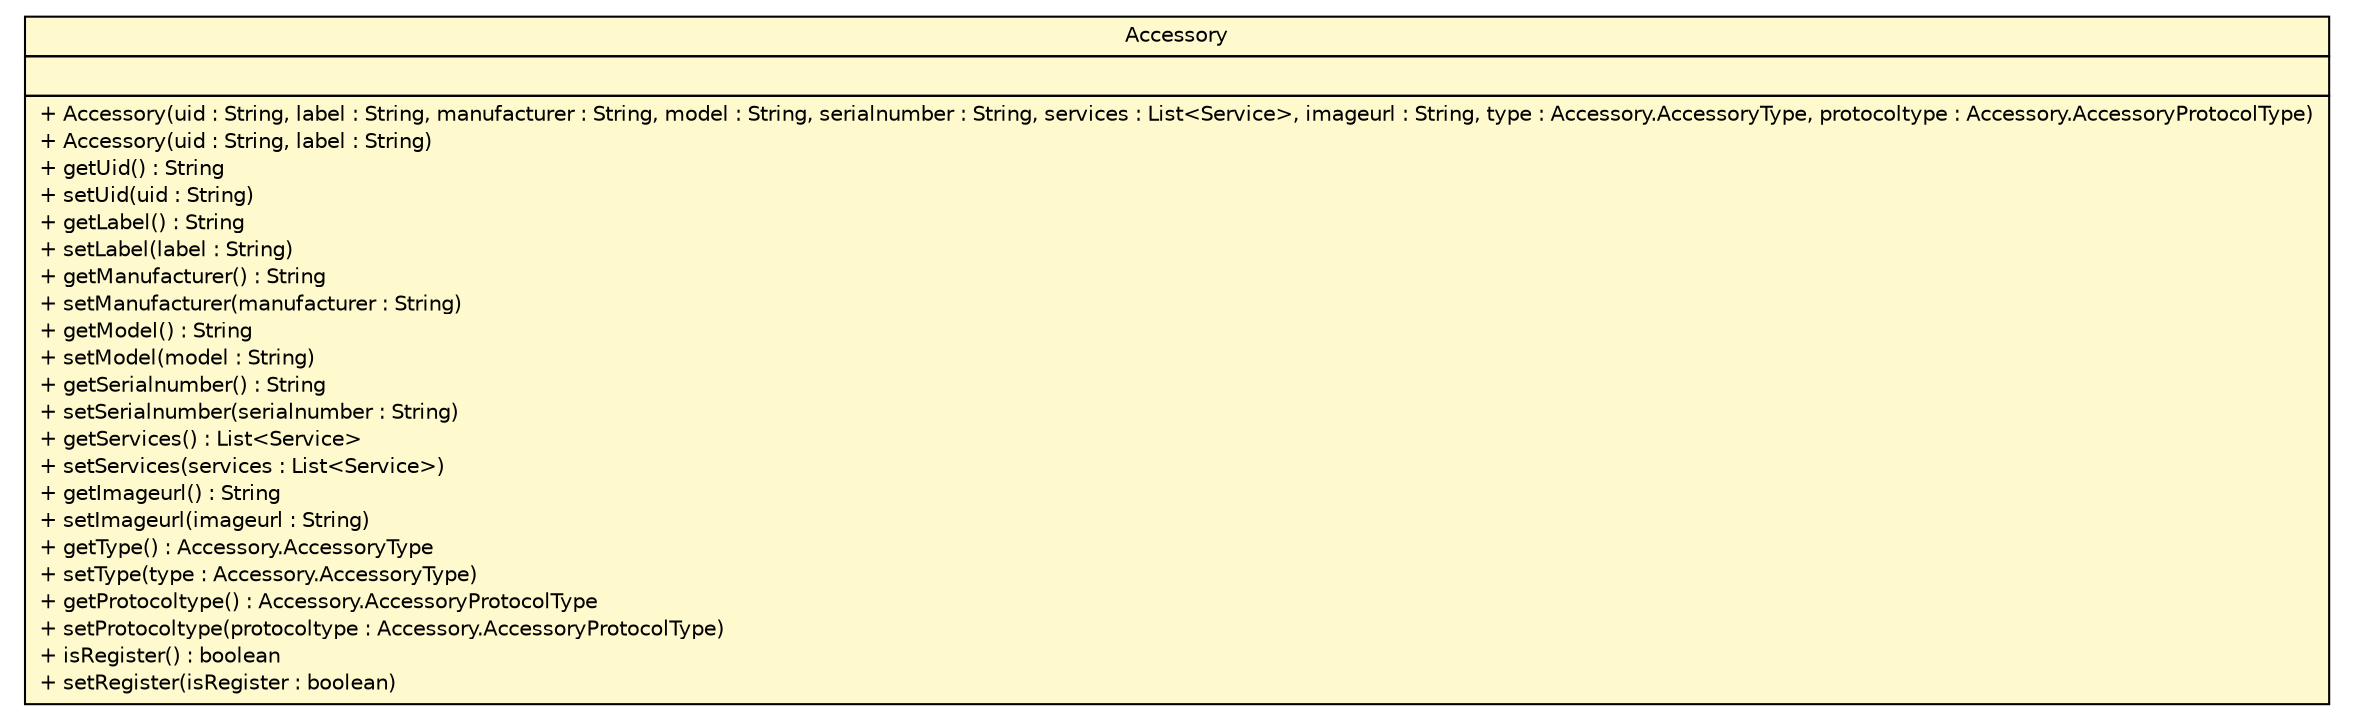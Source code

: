 #!/usr/local/bin/dot
#
# Class diagram 
# Generated by UMLGraph version 5.1 (http://www.umlgraph.org/)
#

digraph G {
	edge [fontname="Helvetica",fontsize=10,labelfontname="Helvetica",labelfontsize=10];
	node [fontname="Helvetica",fontsize=10,shape=plaintext];
	nodesep=0.25;
	ranksep=0.5;
	// com.clapi.data.Accessory
	c158 [label=<<table title="com.clapi.data.Accessory" border="0" cellborder="1" cellspacing="0" cellpadding="2" port="p" bgcolor="lemonChiffon" href="./Accessory.html">
		<tr><td><table border="0" cellspacing="0" cellpadding="1">
<tr><td align="center" balign="center"> Accessory </td></tr>
		</table></td></tr>
		<tr><td><table border="0" cellspacing="0" cellpadding="1">
<tr><td align="left" balign="left">  </td></tr>
		</table></td></tr>
		<tr><td><table border="0" cellspacing="0" cellpadding="1">
<tr><td align="left" balign="left"> + Accessory(uid : String, label : String, manufacturer : String, model : String, serialnumber : String, services : List&lt;Service&gt;, imageurl : String, type : Accessory.AccessoryType, protocoltype : Accessory.AccessoryProtocolType) </td></tr>
<tr><td align="left" balign="left"> + Accessory(uid : String, label : String) </td></tr>
<tr><td align="left" balign="left"> + getUid() : String </td></tr>
<tr><td align="left" balign="left"> + setUid(uid : String) </td></tr>
<tr><td align="left" balign="left"> + getLabel() : String </td></tr>
<tr><td align="left" balign="left"> + setLabel(label : String) </td></tr>
<tr><td align="left" balign="left"> + getManufacturer() : String </td></tr>
<tr><td align="left" balign="left"> + setManufacturer(manufacturer : String) </td></tr>
<tr><td align="left" balign="left"> + getModel() : String </td></tr>
<tr><td align="left" balign="left"> + setModel(model : String) </td></tr>
<tr><td align="left" balign="left"> + getSerialnumber() : String </td></tr>
<tr><td align="left" balign="left"> + setSerialnumber(serialnumber : String) </td></tr>
<tr><td align="left" balign="left"> + getServices() : List&lt;Service&gt; </td></tr>
<tr><td align="left" balign="left"> + setServices(services : List&lt;Service&gt;) </td></tr>
<tr><td align="left" balign="left"> + getImageurl() : String </td></tr>
<tr><td align="left" balign="left"> + setImageurl(imageurl : String) </td></tr>
<tr><td align="left" balign="left"> + getType() : Accessory.AccessoryType </td></tr>
<tr><td align="left" balign="left"> + setType(type : Accessory.AccessoryType) </td></tr>
<tr><td align="left" balign="left"> + getProtocoltype() : Accessory.AccessoryProtocolType </td></tr>
<tr><td align="left" balign="left"> + setProtocoltype(protocoltype : Accessory.AccessoryProtocolType) </td></tr>
<tr><td align="left" balign="left"> + isRegister() : boolean </td></tr>
<tr><td align="left" balign="left"> + setRegister(isRegister : boolean) </td></tr>
		</table></td></tr>
		</table>>, fontname="Helvetica", fontcolor="black", fontsize=10.0];
}

